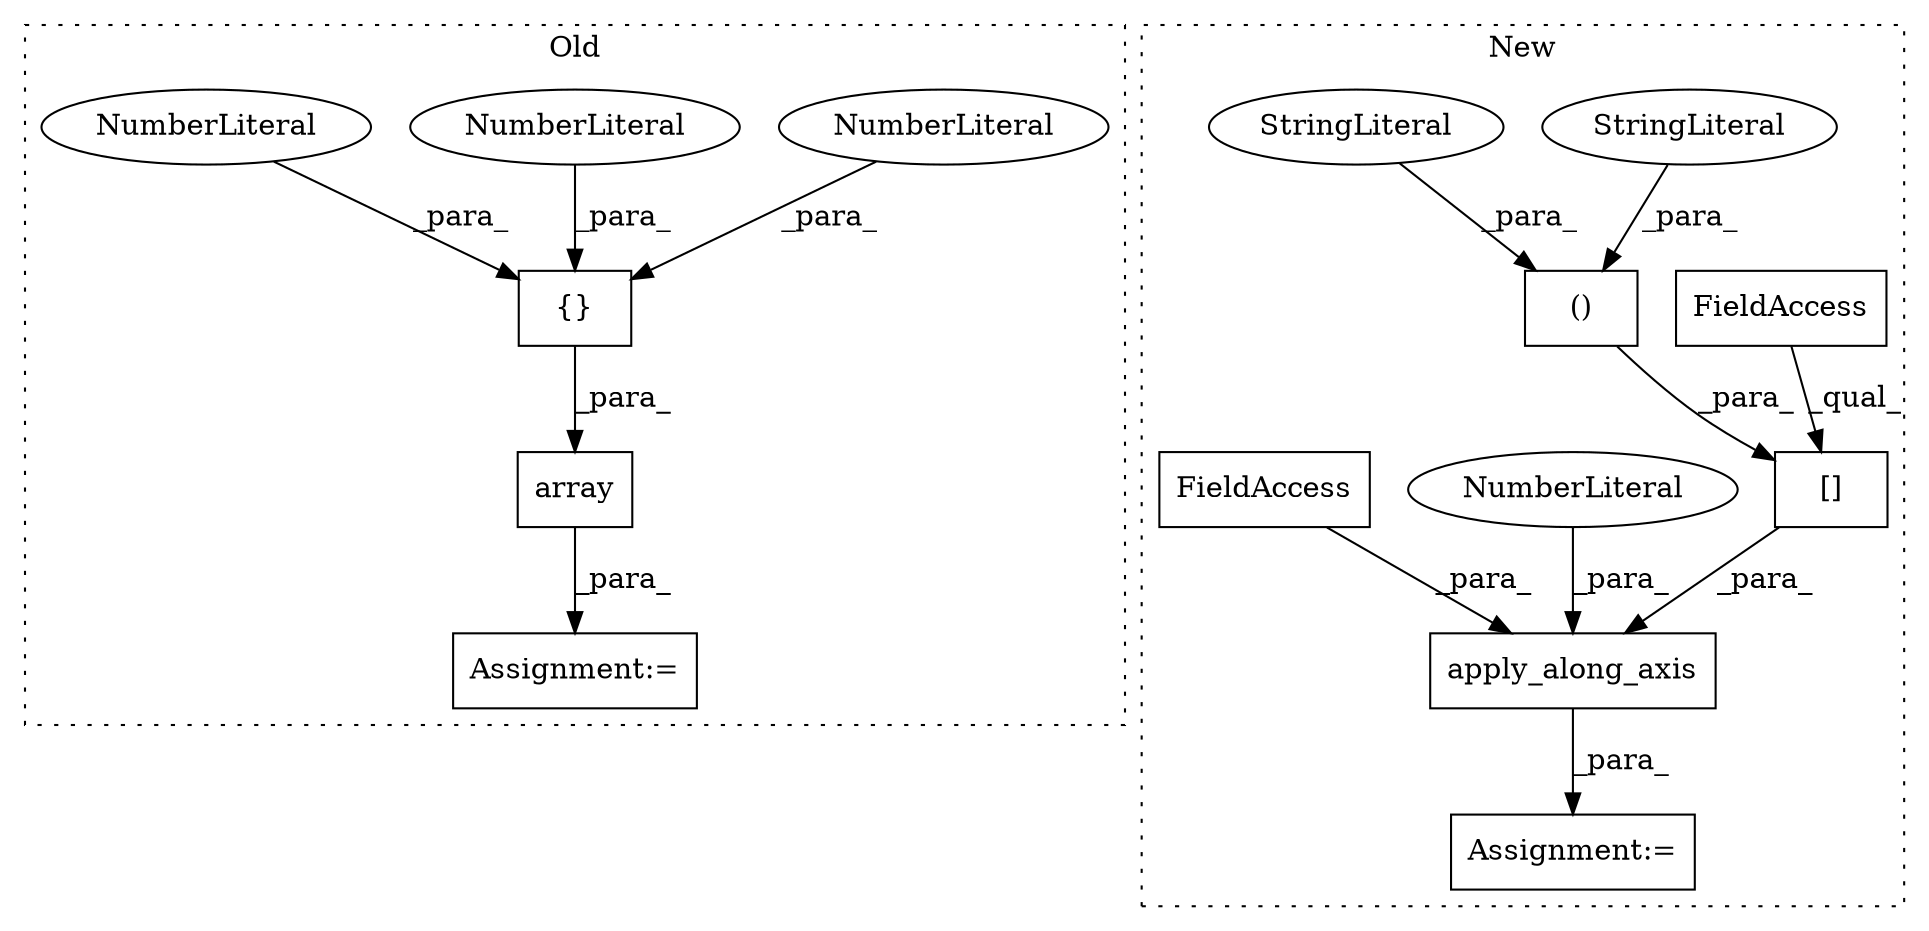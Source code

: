 digraph G {
subgraph cluster0 {
1 [label="array" a="32" s="7553,7615" l="6,1" shape="box"];
3 [label="Assignment:=" a="7" s="7546" l="1" shape="box"];
5 [label="{}" a="4" s="7570,7614" l="1,1" shape="box"];
6 [label="NumberLiteral" a="34" s="7571" l="10" shape="ellipse"];
8 [label="NumberLiteral" a="34" s="7604" l="10" shape="ellipse"];
9 [label="NumberLiteral" a="34" s="7582" l="10" shape="ellipse"];
label = "Old";
style="dotted";
}
subgraph cluster1 {
2 [label="[]" a="2" s="8064,8129" l="16,2" shape="box"];
4 [label="FieldAccess" a="22" s="8064" l="10" shape="box"];
7 [label="()" a="106" s="8080" l="49" shape="box"];
10 [label="StringLiteral" a="45" s="8111" l="18" shape="ellipse"];
11 [label="StringLiteral" a="45" s="8080" l="18" shape="ellipse"];
12 [label="Assignment:=" a="7" s="8028" l="1" shape="box"];
13 [label="apply_along_axis" a="32" s="8035,8133" l="17,1" shape="box"];
14 [label="NumberLiteral" a="34" s="8132" l="1" shape="ellipse"];
15 [label="FieldAccess" a="22" s="8052" l="11" shape="box"];
label = "New";
style="dotted";
}
1 -> 3 [label="_para_"];
2 -> 13 [label="_para_"];
4 -> 2 [label="_qual_"];
5 -> 1 [label="_para_"];
6 -> 5 [label="_para_"];
7 -> 2 [label="_para_"];
8 -> 5 [label="_para_"];
9 -> 5 [label="_para_"];
10 -> 7 [label="_para_"];
11 -> 7 [label="_para_"];
13 -> 12 [label="_para_"];
14 -> 13 [label="_para_"];
15 -> 13 [label="_para_"];
}